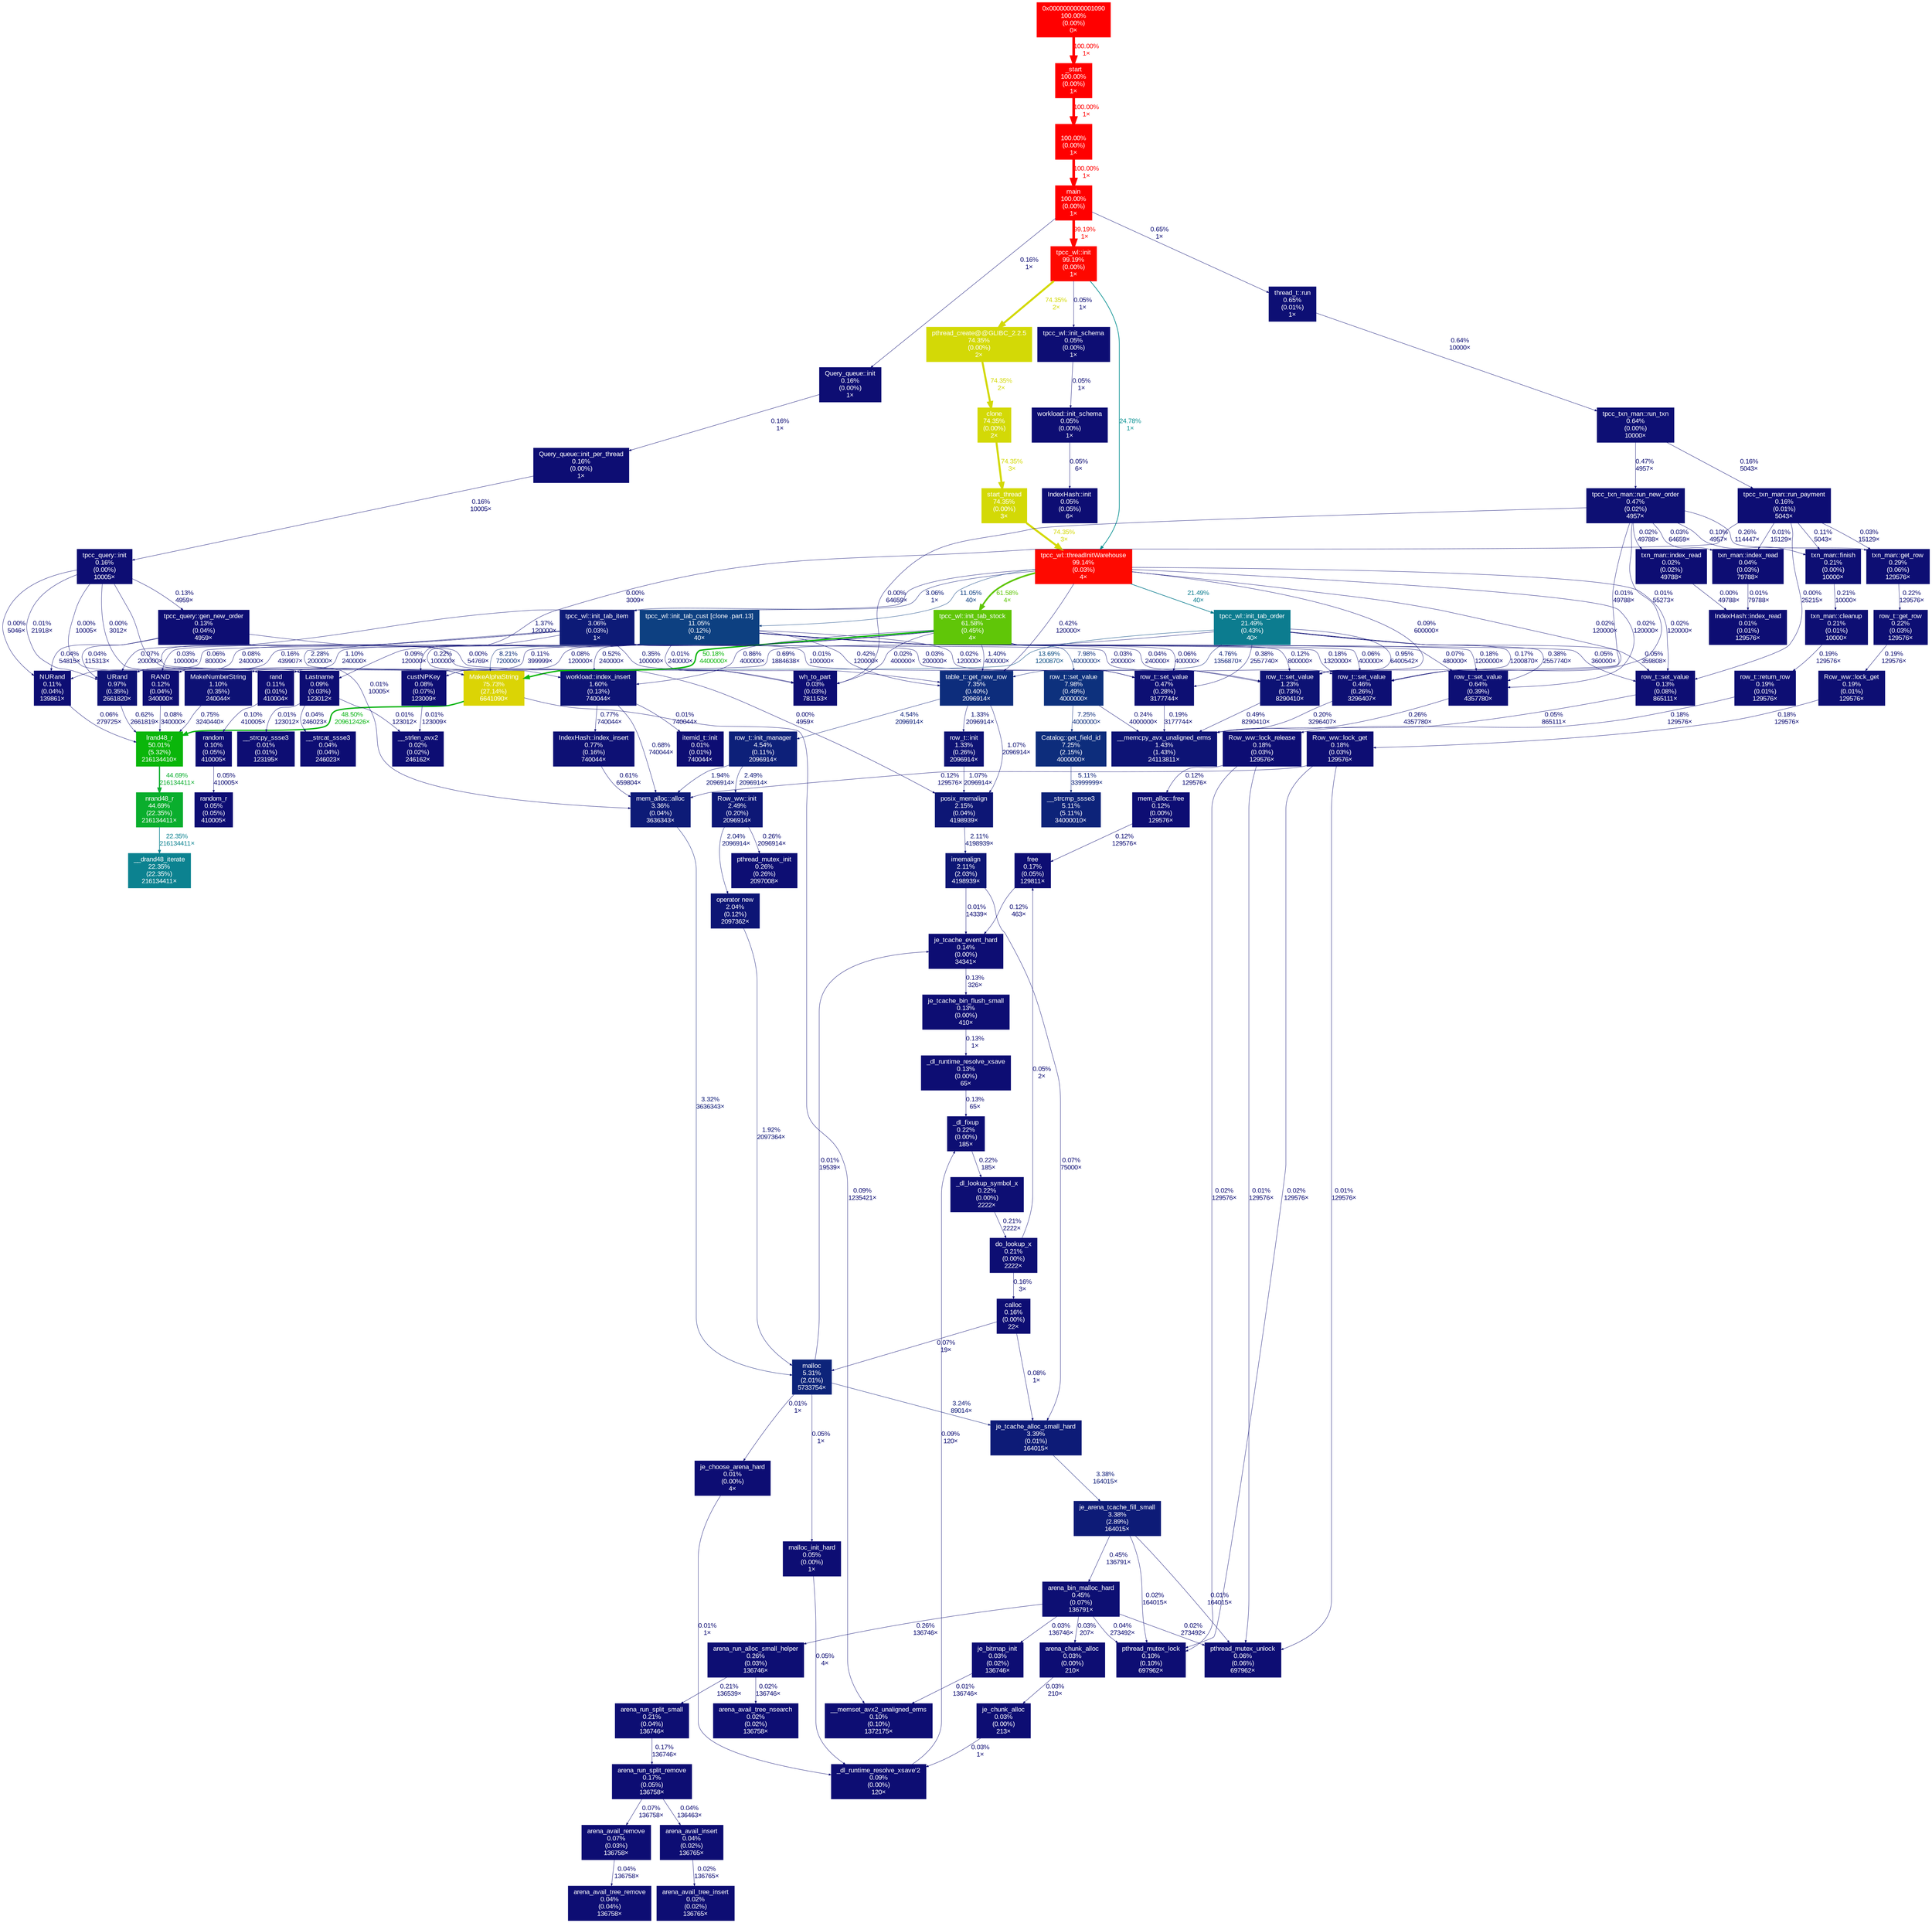 digraph {
	graph [ranksep=0.25, fontname=Arial, nodesep=0.125];
	node [fontname=Arial, style=filled, height=0, width=0, shape=box, fontcolor=white];
	edge [fontname=Arial];
	"Row_ww::lock_release(txn_man*)" [color="#0d0d73", fontcolor="#ffffff", fontsize="10.00", label="Row_ww::lock_release\n0.18%\n(0.03%)\n129576×"];
	"Row_ww::lock_release(txn_man*)" -> "pthread_mutex_lock" [color="#0d0d73", label="0.02%\n129576×", arrowsize="0.35", fontsize="10.00", fontcolor="#0d0d73", labeldistance="0.50", penwidth="0.50"];
	"Row_ww::lock_release(txn_man*)" -> "mem_alloc::free(void*, unsigned long)" [color="#0d0d73", label="0.12%\n129576×", arrowsize="0.35", fontsize="10.00", fontcolor="#0d0d73", labeldistance="0.50", penwidth="0.50"];
	"Row_ww::lock_release(txn_man*)" -> "pthread_mutex_unlock" [color="#0d0d73", label="0.01%\n129576×", arrowsize="0.35", fontsize="10.00", fontcolor="#0d0d73", labeldistance="0.50", penwidth="0.50"];
	"pthread_mutex_lock" [color="#0d0d73", fontcolor="#ffffff", fontsize="10.00", label="pthread_mutex_lock\n0.10%\n(0.10%)\n697962×"];
	"IndexHash::index_read(unsigned long, itemid_t*&, int, int)" [color="#0d0d73", fontcolor="#ffffff", fontsize="10.00", label="IndexHash::index_read\n0.01%\n(0.01%)\n129576×"];
	"row_t::set_value(char const*, void*)" [color="#0d317d", fontcolor="#ffffff", fontsize="10.00", label="row_t::set_value\n7.98%\n(0.49%)\n4000000×"];
	"row_t::set_value(char const*, void*)" -> "Catalog::get_field_id(char const*)" [color="#0d2d7c", label="7.25%\n4000000×", arrowsize="0.35", fontsize="10.00", fontcolor="#0d2d7c", labeldistance="0.50", penwidth="0.50"];
	"row_t::set_value(char const*, void*)" -> "__memcpy_avx_unaligned_erms" [color="#0d0e73", label="0.24%\n4000000×", arrowsize="0.35", fontsize="10.00", fontcolor="#0d0e73", labeldistance="0.50", penwidth="0.50"];
	random [color="#0d0d73", fontcolor="#ffffff", fontsize="10.00", label="random\n0.10%\n(0.05%)\n410005×"];
	random -> "random_r" [color="#0d0d73", label="0.05%\n410005×", arrowsize="0.35", fontsize="10.00", fontcolor="#0d0d73", labeldistance="0.50", penwidth="0.50"];
	"0x0000000000001090" [color="#ff0000", fontcolor="#ffffff", fontsize="10.00", label="0x0000000000001090\n100.00%\n(0.00%)\n0×"];
	"0x0000000000001090" -> "_start" [color="#ff0000", label="100.00%\n1×", arrowsize="1.00", fontsize="10.00", fontcolor="#ff0000", labeldistance="4.00", penwidth="4.00"];
	"je_arena_tcache_fill_small" [color="#0d1b77", fontcolor="#ffffff", fontsize="10.00", label="je_arena_tcache_fill_small\n3.38%\n(2.89%)\n164015×"];
	"je_arena_tcache_fill_small" -> "pthread_mutex_lock" [color="#0d0d73", label="0.02%\n164015×", arrowsize="0.35", fontsize="10.00", fontcolor="#0d0d73", labeldistance="0.50", penwidth="0.50"];
	"je_arena_tcache_fill_small" -> "pthread_mutex_unlock" [color="#0d0d73", label="0.01%\n164015×", arrowsize="0.35", fontsize="10.00", fontcolor="#0d0d73", labeldistance="0.50", penwidth="0.50"];
	"je_arena_tcache_fill_small" -> "arena_bin_malloc_hard" [color="#0d0f73", label="0.45%\n136791×", arrowsize="0.35", fontsize="10.00", fontcolor="#0d0f73", labeldistance="0.50", penwidth="0.50"];
	"__memcpy_avx_unaligned_erms" [color="#0d1375", fontcolor="#ffffff", fontsize="10.00", label="__memcpy_avx_unaligned_erms\n1.43%\n(1.43%)\n24113811×"];
	"row_t::get_row(access_t, txn_man*, row_t*&)" [color="#0d0e73", fontcolor="#ffffff", fontsize="10.00", label="row_t::get_row\n0.22%\n(0.03%)\n129576×"];
	"row_t::get_row(access_t, txn_man*, row_t*&)" -> "Row_ww::lock_get(lock_t, txn_man*)" [color="#0d0e73", label="0.19%\n129576×", arrowsize="0.35", fontsize="10.00", fontcolor="#0d0e73", labeldistance="0.50", penwidth="0.50"];
	"_start" [color="#ff0000", fontcolor="#ffffff", fontsize="10.00", label="_start\n100.00%\n(0.00%)\n1×"];
	"_start" -> "(below main)" [color="#ff0000", label="100.00%\n1×", arrowsize="1.00", fontsize="10.00", fontcolor="#ff0000", labeldistance="4.00", penwidth="4.00"];
	"tpcc_wl::init_schema(char const*)" [color="#0d0d73", fontcolor="#ffffff", fontsize="10.00", label="tpcc_wl::init_schema\n0.05%\n(0.00%)\n1×"];
	"tpcc_wl::init_schema(char const*)" -> "workload::init_schema(std::__cxx11::basic_string<char, std::char_traits<char>, std::allocator<char> >)" [color="#0d0d73", label="0.05%\n1×", arrowsize="0.35", fontsize="10.00", fontcolor="#0d0d73", labeldistance="0.50", penwidth="0.50"];
	"txn_man::cleanup(RC)" [color="#0d0e73", fontcolor="#ffffff", fontsize="10.00", label="txn_man::cleanup\n0.21%\n(0.01%)\n10000×"];
	"txn_man::cleanup(RC)" -> "row_t::return_row(access_t, txn_man*, row_t*)" [color="#0d0e73", label="0.19%\n129576×", arrowsize="0.35", fontsize="10.00", fontcolor="#0d0e73", labeldistance="0.50", penwidth="0.50"];
	"arena_avail_tree_remove" [color="#0d0d73", fontcolor="#ffffff", fontsize="10.00", label="arena_avail_tree_remove\n0.04%\n(0.04%)\n136758×"];
	"mem_alloc::free(void*, unsigned long)" [color="#0d0d73", fontcolor="#ffffff", fontsize="10.00", label="mem_alloc::free\n0.12%\n(0.00%)\n129576×"];
	"mem_alloc::free(void*, unsigned long)" -> free [color="#0d0d73", label="0.12%\n129576×", arrowsize="0.35", fontsize="10.00", fontcolor="#0d0d73", labeldistance="0.50", penwidth="0.50"];
	clone [color="#d3d906", fontcolor="#ffffff", fontsize="10.00", label="clone\n74.35%\n(0.00%)\n2×"];
	clone -> "start_thread" [color="#d3d906", label="74.35%\n3×", arrowsize="0.86", fontsize="10.00", fontcolor="#d3d906", labeldistance="2.97", penwidth="2.97"];
	"random_r" [color="#0d0d73", fontcolor="#ffffff", fontsize="10.00", label="random_r\n0.05%\n(0.05%)\n410005×"];
	"Query_queue::init(workload*)" [color="#0d0d73", fontcolor="#ffffff", fontsize="10.00", label="Query_queue::init\n0.16%\n(0.00%)\n1×"];
	"Query_queue::init(workload*)" -> "Query_queue::init_per_thread(int)" [color="#0d0d73", label="0.16%\n1×", arrowsize="0.35", fontsize="10.00", fontcolor="#0d0d73", labeldistance="0.50", penwidth="0.50"];
	"wh_to_part(unsigned long)" [color="#0d0d73", fontcolor="#ffffff", fontsize="10.00", label="wh_to_part\n0.03%\n(0.03%)\n781153×"];
	"tpcc_query::gen_new_order(unsigned long)" [color="#0d0d73", fontcolor="#ffffff", fontsize="10.00", label="tpcc_query::gen_new_order\n0.13%\n(0.04%)\n4959×"];
	"tpcc_query::gen_new_order(unsigned long)" -> "wh_to_part(unsigned long)" [color="#0d0d73", label="0.00%\n54769×", arrowsize="0.35", fontsize="10.00", fontcolor="#0d0d73", labeldistance="0.50", penwidth="0.50"];
	"tpcc_query::gen_new_order(unsigned long)" -> "NURand(unsigned long, unsigned long, unsigned long, unsigned long)" [color="#0d0d73", label="0.04%\n54815×", arrowsize="0.35", fontsize="10.00", fontcolor="#0d0d73", labeldistance="0.50", penwidth="0.50"];
	"tpcc_query::gen_new_order(unsigned long)" -> "posix_memalign" [color="#0d0d73", label="0.00%\n4959×", arrowsize="0.35", fontsize="10.00", fontcolor="#0d0d73", labeldistance="0.50", penwidth="0.50"];
	"tpcc_query::gen_new_order(unsigned long)" -> "URand(unsigned long, unsigned long, unsigned long)" [color="#0d0d73", label="0.04%\n115313×", arrowsize="0.35", fontsize="10.00", fontcolor="#0d0d73", labeldistance="0.50", penwidth="0.50"];
	"MakeAlphaString(int, int, char*, unsigned long)" [color="#dbd405", fontcolor="#ffffff", fontsize="10.00", label="MakeAlphaString\n75.73%\n(27.14%)\n6641090×"];
	"MakeAlphaString(int, int, char*, unsigned long)" -> "lrand48_r" [color="#0ab414", label="48.50%\n209612426×", arrowsize="0.70", fontsize="10.00", fontcolor="#0ab414", labeldistance="1.94", penwidth="1.94"];
	"MakeAlphaString(int, int, char*, unsigned long)" -> "__memset_avx2_unaligned_erms" [color="#0d0d73", label="0.09%\n1235421×", arrowsize="0.35", fontsize="10.00", fontcolor="#0d0d73", labeldistance="0.50", penwidth="0.50"];
	"__drand48_iterate" [color="#0c8290", fontcolor="#ffffff", fontsize="10.00", label="__drand48_iterate\n22.35%\n(22.35%)\n216134411×"];
	"IndexHash::index_insert(unsigned long, itemid_t*, int)" [color="#0d1074", fontcolor="#ffffff", fontsize="10.00", label="IndexHash::index_insert\n0.77%\n(0.16%)\n740044×"];
	"IndexHash::index_insert(unsigned long, itemid_t*, int)" -> "mem_alloc::alloc(unsigned long, unsigned long)" [color="#0d0f74", label="0.61%\n659804×", arrowsize="0.35", fontsize="10.00", fontcolor="#0d0f74", labeldistance="0.50", penwidth="0.50"];
	"je_tcache_event_hard" [color="#0d0d73", fontcolor="#ffffff", fontsize="10.00", label="je_tcache_event_hard\n0.14%\n(0.00%)\n34341×"];
	"je_tcache_event_hard" -> "je_tcache_bin_flush_small" [color="#0d0d73", label="0.13%\n326×", arrowsize="0.35", fontsize="10.00", fontcolor="#0d0d73", labeldistance="0.50", penwidth="0.50"];
	"arena_avail_tree_nsearch" [color="#0d0d73", fontcolor="#ffffff", fontsize="10.00", label="arena_avail_tree_nsearch\n0.02%\n(0.02%)\n136758×"];
	main [color="#ff0000", fontcolor="#ffffff", fontsize="10.00", label="main\n100.00%\n(0.00%)\n1×"];
	main -> "Query_queue::init(workload*)" [color="#0d0d73", label="0.16%\n1×", arrowsize="0.35", fontsize="10.00", fontcolor="#0d0d73", labeldistance="0.50", penwidth="0.50"];
	main -> "tpcc_wl::init()" [color="#fe0800", label="99.19%\n1×", arrowsize="1.00", fontsize="10.00", fontcolor="#fe0800", labeldistance="3.97", penwidth="3.97"];
	main -> "thread_t::run()" [color="#0d0f74", label="0.65%\n1×", arrowsize="0.35", fontsize="10.00", fontcolor="#0d0f74", labeldistance="0.50", penwidth="0.50"];
	"arena_avail_remove" [color="#0d0d73", fontcolor="#ffffff", fontsize="10.00", label="arena_avail_remove\n0.07%\n(0.03%)\n136758×"];
	"arena_avail_remove" -> "arena_avail_tree_remove" [color="#0d0d73", label="0.04%\n136758×", arrowsize="0.35", fontsize="10.00", fontcolor="#0d0d73", labeldistance="0.50", penwidth="0.50"];
	"txn_man::index_read(IndexHash*, unsigned long, int)" [color="#0d0d73", fontcolor="#ffffff", fontsize="10.00", label="txn_man::index_read\n0.04%\n(0.03%)\n79788×"];
	"txn_man::index_read(IndexHash*, unsigned long, int)" -> "IndexHash::index_read(unsigned long, itemid_t*&, int, int)" [color="#0d0d73", label="0.01%\n79788×", arrowsize="0.35", fontsize="10.00", fontcolor="#0d0d73", labeldistance="0.50", penwidth="0.50"];
	"txn_man::get_row(row_t*, access_t)" [color="#0d0e73", fontcolor="#ffffff", fontsize="10.00", label="txn_man::get_row\n0.29%\n(0.06%)\n129576×"];
	"txn_man::get_row(row_t*, access_t)" -> "row_t::get_row(access_t, txn_man*, row_t*&)" [color="#0d0e73", label="0.22%\n129576×", arrowsize="0.35", fontsize="10.00", fontcolor="#0d0e73", labeldistance="0.50", penwidth="0.50"];
	"tpcc_txn_man::run_new_order(tpcc_query*)" [color="#0d0f73", fontcolor="#ffffff", fontsize="10.00", label="tpcc_txn_man::run_new_order\n0.47%\n(0.02%)\n4957×"];
	"tpcc_txn_man::run_new_order(tpcc_query*)" -> "row_t::set_value(int, unsigned long)" [color="#0d0d73", label="0.01%\n49788×", arrowsize="0.35", fontsize="10.00", fontcolor="#0d0d73", labeldistance="0.50", penwidth="0.50"];
	"tpcc_txn_man::run_new_order(tpcc_query*)" -> "row_t::set_value(int, void*)" [color="#0d0d73", label="0.01%\n55273×", arrowsize="0.35", fontsize="10.00", fontcolor="#0d0d73", labeldistance="0.50", penwidth="0.50"];
	"tpcc_txn_man::run_new_order(tpcc_query*)" -> "txn_man::index_read(IndexHash*, unsigned long, int)" [color="#0d0d73", label="0.03%\n64659×", arrowsize="0.35", fontsize="10.00", fontcolor="#0d0d73", labeldistance="0.50", penwidth="0.50"];
	"tpcc_txn_man::run_new_order(tpcc_query*)" -> "txn_man::index_read(IndexHash*, unsigned long, int, itemid_t*&)" [color="#0d0d73", label="0.02%\n49788×", arrowsize="0.35", fontsize="10.00", fontcolor="#0d0d73", labeldistance="0.50", penwidth="0.50"];
	"tpcc_txn_man::run_new_order(tpcc_query*)" -> "txn_man::finish(RC)" [color="#0d0d73", label="0.10%\n4957×", arrowsize="0.35", fontsize="10.00", fontcolor="#0d0d73", labeldistance="0.50", penwidth="0.50"];
	"tpcc_txn_man::run_new_order(tpcc_query*)" -> "wh_to_part(unsigned long)" [color="#0d0d73", label="0.00%\n64659×", arrowsize="0.35", fontsize="10.00", fontcolor="#0d0d73", labeldistance="0.50", penwidth="0.50"];
	"tpcc_txn_man::run_new_order(tpcc_query*)" -> "txn_man::get_row(row_t*, access_t)" [color="#0d0e73", label="0.26%\n114447×", arrowsize="0.35", fontsize="10.00", fontcolor="#0d0e73", labeldistance="0.50", penwidth="0.50"];
	"tpcc_txn_man::run_txn(base_query*)" [color="#0d0f74", fontcolor="#ffffff", fontsize="10.00", label="tpcc_txn_man::run_txn\n0.64%\n(0.00%)\n10000×"];
	"tpcc_txn_man::run_txn(base_query*)" -> "tpcc_txn_man::run_new_order(tpcc_query*)" [color="#0d0f73", label="0.47%\n4957×", arrowsize="0.35", fontsize="10.00", fontcolor="#0d0f73", labeldistance="0.50", penwidth="0.50"];
	"tpcc_txn_man::run_txn(base_query*)" -> "tpcc_txn_man::run_payment(tpcc_query*)" [color="#0d0d73", label="0.16%\n5043×", arrowsize="0.35", fontsize="10.00", fontcolor="#0d0d73", labeldistance="0.50", penwidth="0.50"];
	"arena_chunk_alloc" [color="#0d0d73", fontcolor="#ffffff", fontsize="10.00", label="arena_chunk_alloc\n0.03%\n(0.00%)\n210×"];
	"arena_chunk_alloc" -> "je_chunk_alloc" [color="#0d0d73", label="0.03%\n210×", arrowsize="0.35", fontsize="10.00", fontcolor="#0d0d73", labeldistance="0.50", penwidth="0.50"];
	free [color="#0d0d73", fontcolor="#ffffff", fontsize="10.00", label="free\n0.17%\n(0.05%)\n129811×"];
	free -> "je_tcache_event_hard" [color="#0d0d73", label="0.12%\n463×", arrowsize="0.35", fontsize="10.00", fontcolor="#0d0d73", labeldistance="0.50", penwidth="0.50"];
	"(below main)" [color="#ff0000", fontcolor="#ffffff", fontsize="10.00", label="\n100.00%\n(0.00%)\n1×"];
	"(below main)" -> main [color="#ff0000", label="100.00%\n1×", arrowsize="1.00", fontsize="10.00", fontcolor="#ff0000", labeldistance="4.00", penwidth="4.00"];
	"table_t::get_new_row(row_t*&, unsigned long, unsigned long&)" [color="#0d2d7c", fontcolor="#ffffff", fontsize="10.00", label="table_t::get_new_row\n7.35%\n(0.40%)\n2096914×"];
	"table_t::get_new_row(row_t*&, unsigned long, unsigned long&)" -> "row_t::init(table_t*, unsigned long, unsigned long)" [color="#0d1274", label="1.33%\n2096914×", arrowsize="0.35", fontsize="10.00", fontcolor="#0d1274", labeldistance="0.50", penwidth="0.50"];
	"table_t::get_new_row(row_t*&, unsigned long, unsigned long&)" -> "row_t::init_manager(row_t*)" [color="#0d2079", label="4.54%\n2096914×", arrowsize="0.35", fontsize="10.00", fontcolor="#0d2079", labeldistance="0.50", penwidth="0.50"];
	"table_t::get_new_row(row_t*&, unsigned long, unsigned long&)" -> "posix_memalign" [color="#0d1174", label="1.07%\n2096914×", arrowsize="0.35", fontsize="10.00", fontcolor="#0d1174", labeldistance="0.50", penwidth="0.50"];
	"operator new(unsigned long)" [color="#0d1575", fontcolor="#ffffff", fontsize="10.00", label="operator new\n2.04%\n(0.12%)\n2097362×"];
	"operator new(unsigned long)" -> malloc [color="#0d1575", label="1.92%\n2097364×", arrowsize="0.35", fontsize="10.00", fontcolor="#0d1575", labeldistance="0.50", penwidth="0.50"];
	"arena_avail_tree_insert" [color="#0d0d73", fontcolor="#ffffff", fontsize="10.00", label="arena_avail_tree_insert\n0.02%\n(0.02%)\n136765×"];
	rand [color="#0d0d73", fontcolor="#ffffff", fontsize="10.00", label="rand\n0.11%\n(0.01%)\n410004×"];
	rand -> random [color="#0d0d73", label="0.10%\n410005×", arrowsize="0.35", fontsize="10.00", fontcolor="#0d0d73", labeldistance="0.50", penwidth="0.50"];
	"__strlen_avx2" [color="#0d0d73", fontcolor="#ffffff", fontsize="10.00", label="__strlen_avx2\n0.02%\n(0.02%)\n246162×"];
	"row_t::set_value(int, unsigned long)" [color="#0d1274", fontcolor="#ffffff", fontsize="10.00", label="row_t::set_value\n1.23%\n(0.73%)\n8290410×"];
	"row_t::set_value(int, unsigned long)" -> "__memcpy_avx_unaligned_erms" [color="#0d0f73", label="0.49%\n8290410×", arrowsize="0.35", fontsize="10.00", fontcolor="#0d0f73", labeldistance="0.50", penwidth="0.50"];
	"tpcc_wl::init()" [color="#fe0800", fontcolor="#ffffff", fontsize="10.00", label="tpcc_wl::init\n99.19%\n(0.00%)\n1×"];
	"tpcc_wl::init()" -> "pthread_create@@GLIBC_2.2.5" [color="#d3d906", label="74.35%\n2×", arrowsize="0.86", fontsize="10.00", fontcolor="#d3d906", labeldistance="2.97", penwidth="2.97"];
	"tpcc_wl::init()" -> "tpcc_wl::threadInitWarehouse(void*)" [color="#0c9293", label="24.78%\n1×", arrowsize="0.50", fontsize="10.00", fontcolor="#0c9293", labeldistance="0.99", penwidth="0.99"];
	"tpcc_wl::init()" -> "tpcc_wl::init_schema(char const*)" [color="#0d0d73", label="0.05%\n1×", arrowsize="0.35", fontsize="10.00", fontcolor="#0d0d73", labeldistance="0.50", penwidth="0.50"];
	"IndexHash::init(int, table_t*, unsigned long)" [color="#0d0d73", fontcolor="#ffffff", fontsize="10.00", label="IndexHash::init\n0.05%\n(0.05%)\n6×"];
	"pthread_create@@GLIBC_2.2.5" [color="#d3d906", fontcolor="#ffffff", fontsize="10.00", label="pthread_create@@GLIBC_2.2.5\n74.35%\n(0.00%)\n2×"];
	"pthread_create@@GLIBC_2.2.5" -> clone [color="#d3d906", label="74.35%\n2×", arrowsize="0.86", fontsize="10.00", fontcolor="#d3d906", labeldistance="2.97", penwidth="2.97"];
	"MakeNumberString(int, int, char*, unsigned long)" [color="#0d1174", fontcolor="#ffffff", fontsize="10.00", label="MakeNumberString\n1.10%\n(0.35%)\n240044×"];
	"MakeNumberString(int, int, char*, unsigned long)" -> "lrand48_r" [color="#0d1074", label="0.75%\n3240440×", arrowsize="0.35", fontsize="10.00", fontcolor="#0d1074", labeldistance="0.50", penwidth="0.50"];
	"tpcc_wl::threadInitWarehouse(void*)" [color="#fe0900", fontcolor="#ffffff", fontsize="10.00", label="tpcc_wl::threadInitWarehouse\n99.14%\n(0.03%)\n4×"];
	"tpcc_wl::threadInitWarehouse(void*)" -> "row_t::set_value(int, unsigned long)" [color="#0d0d73", label="0.09%\n600000×", arrowsize="0.35", fontsize="10.00", fontcolor="#0d0d73", labeldistance="0.50", penwidth="0.50"];
	"tpcc_wl::threadInitWarehouse(void*)" -> "tpcc_wl::init_tab_cust(unsigned long, unsigned long) [clone .part.13]" [color="#0d4081", label="11.05%\n40×", arrowsize="0.35", fontsize="10.00", fontcolor="#0d4081", labeldistance="0.50", penwidth="0.50"];
	"tpcc_wl::threadInitWarehouse(void*)" -> "MakeAlphaString(int, int, char*, unsigned long)" [color="#0d1274", label="1.37%\n120000×", arrowsize="0.35", fontsize="10.00", fontcolor="#0d1274", labeldistance="0.50", penwidth="0.50"];
	"tpcc_wl::threadInitWarehouse(void*)" -> "tpcc_wl::init_tab_order(unsigned long, unsigned long)" [color="#0c7c8f", label="21.49%\n40×", arrowsize="0.46", fontsize="10.00", fontcolor="#0c7c8f", labeldistance="0.86", penwidth="0.86"];
	"tpcc_wl::threadInitWarehouse(void*)" -> "tpcc_wl::init_tab_stock(unsigned long)" [color="#60c608", label="61.58%\n4×", arrowsize="0.78", fontsize="10.00", fontcolor="#60c608", labeldistance="2.46", penwidth="2.46"];
	"tpcc_wl::threadInitWarehouse(void*)" -> "tpcc_wl::init_tab_item()" [color="#0d1a77", label="3.06%\n1×", arrowsize="0.35", fontsize="10.00", fontcolor="#0d1a77", labeldistance="0.50", penwidth="0.50"];
	"tpcc_wl::threadInitWarehouse(void*)" -> "row_t::set_value(int, void*)" [color="#0d0d73", label="0.02%\n120000×", arrowsize="0.35", fontsize="10.00", fontcolor="#0d0d73", labeldistance="0.50", penwidth="0.50"];
	"tpcc_wl::threadInitWarehouse(void*)" -> "row_t::set_value(int, int)" [color="#0d0d73", label="0.02%\n120000×", arrowsize="0.35", fontsize="10.00", fontcolor="#0d0d73", labeldistance="0.50", penwidth="0.50"];
	"tpcc_wl::threadInitWarehouse(void*)" -> "table_t::get_new_row(row_t*&, unsigned long, unsigned long&)" [color="#0d0e73", label="0.42%\n120000×", arrowsize="0.35", fontsize="10.00", fontcolor="#0d0e73", labeldistance="0.50", penwidth="0.50"];
	"tpcc_wl::threadInitWarehouse(void*)" -> "row_t::set_value(int, double)" [color="#0d0d73", label="0.02%\n120000×", arrowsize="0.35", fontsize="10.00", fontcolor="#0d0d73", labeldistance="0.50", penwidth="0.50"];
	"__strcmp_ssse3" [color="#0d2379", fontcolor="#ffffff", fontsize="10.00", label="__strcmp_ssse3\n5.11%\n(5.11%)\n34000010×"];
	"arena_avail_insert" [color="#0d0d73", fontcolor="#ffffff", fontsize="10.00", label="arena_avail_insert\n0.04%\n(0.02%)\n136765×"];
	"arena_avail_insert" -> "arena_avail_tree_insert" [color="#0d0d73", label="0.02%\n136765×", arrowsize="0.35", fontsize="10.00", fontcolor="#0d0d73", labeldistance="0.50", penwidth="0.50"];
	"je_choose_arena_hard" [color="#0d0d73", fontcolor="#ffffff", fontsize="10.00", label="je_choose_arena_hard\n0.01%\n(0.00%)\n4×"];
	"je_choose_arena_hard" -> "_dl_runtime_resolve_xsave'2" [color="#0d0d73", label="0.01%\n1×", arrowsize="0.35", fontsize="10.00", fontcolor="#0d0d73", labeldistance="0.50", penwidth="0.50"];
	"itemid_t::init()" [color="#0d0d73", fontcolor="#ffffff", fontsize="10.00", label="itemid_t::init\n0.01%\n(0.01%)\n740044×"];
	"Row_ww::lock_get(lock_t, txn_man*, unsigned long*&, int&)" [color="#0d0d73", fontcolor="#ffffff", fontsize="10.00", label="Row_ww::lock_get\n0.18%\n(0.03%)\n129576×"];
	"Row_ww::lock_get(lock_t, txn_man*, unsigned long*&, int&)" -> "pthread_mutex_lock" [color="#0d0d73", label="0.02%\n129576×", arrowsize="0.35", fontsize="10.00", fontcolor="#0d0d73", labeldistance="0.50", penwidth="0.50"];
	"Row_ww::lock_get(lock_t, txn_man*, unsigned long*&, int&)" -> "mem_alloc::alloc(unsigned long, unsigned long)" [color="#0d0d73", label="0.12%\n129576×", arrowsize="0.35", fontsize="10.00", fontcolor="#0d0d73", labeldistance="0.50", penwidth="0.50"];
	"Row_ww::lock_get(lock_t, txn_man*, unsigned long*&, int&)" -> "pthread_mutex_unlock" [color="#0d0d73", label="0.01%\n129576×", arrowsize="0.35", fontsize="10.00", fontcolor="#0d0d73", labeldistance="0.50", penwidth="0.50"];
	"thread_t::run()" [color="#0d0f74", fontcolor="#ffffff", fontsize="10.00", label="thread_t::run\n0.65%\n(0.01%)\n1×"];
	"thread_t::run()" -> "tpcc_txn_man::run_txn(base_query*)" [color="#0d0f74", label="0.64%\n10000×", arrowsize="0.35", fontsize="10.00", fontcolor="#0d0f74", labeldistance="0.50", penwidth="0.50"];
	"nrand48_r" [color="#0aae2d", fontcolor="#ffffff", fontsize="10.00", label="nrand48_r\n44.69%\n(22.35%)\n216134411×"];
	"nrand48_r" -> "__drand48_iterate" [color="#0c8290", label="22.35%\n216134411×", arrowsize="0.47", fontsize="10.00", fontcolor="#0c8290", labeldistance="0.89", penwidth="0.89"];
	"pthread_mutex_init" [color="#0d0e73", fontcolor="#ffffff", fontsize="10.00", label="pthread_mutex_init\n0.26%\n(0.26%)\n2097008×"];
	"lrand48_r" [color="#0ab60a", fontcolor="#ffffff", fontsize="10.00", label="lrand48_r\n50.01%\n(5.32%)\n216134410×"];
	"lrand48_r" -> "nrand48_r" [color="#0aae2d", label="44.69%\n216134411×", arrowsize="0.67", fontsize="10.00", fontcolor="#0aae2d", labeldistance="1.79", penwidth="1.79"];
	"row_t::init(table_t*, unsigned long, unsigned long)" [color="#0d1274", fontcolor="#ffffff", fontsize="10.00", label="row_t::init\n1.33%\n(0.26%)\n2096914×"];
	"row_t::init(table_t*, unsigned long, unsigned long)" -> "posix_memalign" [color="#0d1174", label="1.07%\n2096914×", arrowsize="0.35", fontsize="10.00", fontcolor="#0d1174", labeldistance="0.50", penwidth="0.50"];
	"tpcc_query::init(unsigned long, workload*)" [color="#0d0d73", fontcolor="#ffffff", fontsize="10.00", label="tpcc_query::init\n0.16%\n(0.00%)\n10005×"];
	"tpcc_query::init(unsigned long, workload*)" -> rand [color="#0d0d73", label="0.00%\n10005×", arrowsize="0.35", fontsize="10.00", fontcolor="#0d0d73", labeldistance="0.50", penwidth="0.50"];
	"tpcc_query::init(unsigned long, workload*)" -> "URand(unsigned long, unsigned long, unsigned long)" [color="#0d0d73", label="0.01%\n21918×", arrowsize="0.35", fontsize="10.00", fontcolor="#0d0d73", labeldistance="0.50", penwidth="0.50"];
	"tpcc_query::init(unsigned long, workload*)" -> "NURand(unsigned long, unsigned long, unsigned long, unsigned long)" [color="#0d0d73", label="0.00%\n5046×", arrowsize="0.35", fontsize="10.00", fontcolor="#0d0d73", labeldistance="0.50", penwidth="0.50"];
	"tpcc_query::init(unsigned long, workload*)" -> "Lastname(unsigned long, char*)" [color="#0d0d73", label="0.00%\n3012×", arrowsize="0.35", fontsize="10.00", fontcolor="#0d0d73", labeldistance="0.50", penwidth="0.50"];
	"tpcc_query::init(unsigned long, workload*)" -> "mem_alloc::alloc(unsigned long, unsigned long)" [color="#0d0d73", label="0.01%\n10005×", arrowsize="0.35", fontsize="10.00", fontcolor="#0d0d73", labeldistance="0.50", penwidth="0.50"];
	"tpcc_query::init(unsigned long, workload*)" -> "tpcc_query::gen_new_order(unsigned long)" [color="#0d0d73", label="0.13%\n4959×", arrowsize="0.35", fontsize="10.00", fontcolor="#0d0d73", labeldistance="0.50", penwidth="0.50"];
	"arena_run_alloc_small_helper" [color="#0d0e73", fontcolor="#ffffff", fontsize="10.00", label="arena_run_alloc_small_helper\n0.26%\n(0.03%)\n136746×"];
	"arena_run_alloc_small_helper" -> "arena_run_split_small" [color="#0d0e73", label="0.21%\n136539×", arrowsize="0.35", fontsize="10.00", fontcolor="#0d0e73", labeldistance="0.50", penwidth="0.50"];
	"arena_run_alloc_small_helper" -> "arena_avail_tree_nsearch" [color="#0d0d73", label="0.02%\n136746×", arrowsize="0.35", fontsize="10.00", fontcolor="#0d0d73", labeldistance="0.50", penwidth="0.50"];
	"do_lookup_x" [color="#0d0e73", fontcolor="#ffffff", fontsize="10.00", label="do_lookup_x\n0.21%\n(0.00%)\n2222×"];
	"do_lookup_x" -> free [color="#0d0d73", label="0.05%\n2×", arrowsize="0.35", fontsize="10.00", fontcolor="#0d0d73", labeldistance="0.50", penwidth="0.50"];
	"do_lookup_x" -> calloc [color="#0d0d73", label="0.16%\n3×", arrowsize="0.35", fontsize="10.00", fontcolor="#0d0d73", labeldistance="0.50", penwidth="0.50"];
	"row_t::set_value(int, int)" [color="#0d0f74", fontcolor="#ffffff", fontsize="10.00", label="row_t::set_value\n0.64%\n(0.39%)\n4357780×"];
	"row_t::set_value(int, int)" -> "__memcpy_avx_unaligned_erms" [color="#0d0e73", label="0.26%\n4357780×", arrowsize="0.35", fontsize="10.00", fontcolor="#0d0e73", labeldistance="0.50", penwidth="0.50"];
	"arena_run_split_remove" [color="#0d0d73", fontcolor="#ffffff", fontsize="10.00", label="arena_run_split_remove\n0.17%\n(0.05%)\n136758×"];
	"arena_run_split_remove" -> "arena_avail_remove" [color="#0d0d73", label="0.07%\n136758×", arrowsize="0.35", fontsize="10.00", fontcolor="#0d0d73", labeldistance="0.50", penwidth="0.50"];
	"arena_run_split_remove" -> "arena_avail_insert" [color="#0d0d73", label="0.04%\n136463×", arrowsize="0.35", fontsize="10.00", fontcolor="#0d0d73", labeldistance="0.50", penwidth="0.50"];
	"_dl_runtime_resolve_xsave" [color="#0d0d73", fontcolor="#ffffff", fontsize="10.00", label="_dl_runtime_resolve_xsave\n0.13%\n(0.00%)\n65×"];
	"_dl_runtime_resolve_xsave" -> "_dl_fixup" [color="#0d0d73", label="0.13%\n65×", arrowsize="0.35", fontsize="10.00", fontcolor="#0d0d73", labeldistance="0.50", penwidth="0.50"];
	"_dl_runtime_resolve_xsave'2" [color="#0d0d73", fontcolor="#ffffff", fontsize="10.00", label="_dl_runtime_resolve_xsave'2\n0.09%\n(0.00%)\n120×"];
	"_dl_runtime_resolve_xsave'2" -> "_dl_fixup" [color="#0d0d73", label="0.09%\n120×", arrowsize="0.35", fontsize="10.00", fontcolor="#0d0d73", labeldistance="0.50", penwidth="0.50"];
	"_dl_lookup_symbol_x" [color="#0d0e73", fontcolor="#ffffff", fontsize="10.00", label="_dl_lookup_symbol_x\n0.22%\n(0.00%)\n2222×"];
	"_dl_lookup_symbol_x" -> "do_lookup_x" [color="#0d0e73", label="0.21%\n2222×", arrowsize="0.35", fontsize="10.00", fontcolor="#0d0e73", labeldistance="0.50", penwidth="0.50"];
	"row_t::init_manager(row_t*)" [color="#0d2079", fontcolor="#ffffff", fontsize="10.00", label="row_t::init_manager\n4.54%\n(0.11%)\n2096914×"];
	"row_t::init_manager(row_t*)" -> "mem_alloc::alloc(unsigned long, unsigned long)" [color="#0d1575", label="1.94%\n2096914×", arrowsize="0.35", fontsize="10.00", fontcolor="#0d1575", labeldistance="0.50", penwidth="0.50"];
	"row_t::init_manager(row_t*)" -> "Row_ww::init(row_t*)" [color="#0d1776", label="2.49%\n2096914×", arrowsize="0.35", fontsize="10.00", fontcolor="#0d1776", labeldistance="0.50", penwidth="0.50"];
	"posix_memalign" [color="#0d1675", fontcolor="#ffffff", fontsize="10.00", label="posix_memalign\n2.15%\n(0.04%)\n4198939×"];
	"posix_memalign" -> imemalign [color="#0d1675", label="2.11%\n4198939×", arrowsize="0.35", fontsize="10.00", fontcolor="#0d1675", labeldistance="0.50", penwidth="0.50"];
	"mem_alloc::alloc(unsigned long, unsigned long)" [color="#0d1b77", fontcolor="#ffffff", fontsize="10.00", label="mem_alloc::alloc\n3.36%\n(0.04%)\n3636343×"];
	"mem_alloc::alloc(unsigned long, unsigned long)" -> malloc [color="#0d1b77", label="3.32%\n3636343×", arrowsize="0.35", fontsize="10.00", fontcolor="#0d1b77", labeldistance="0.50", penwidth="0.50"];
	"workload::init_schema(std::__cxx11::basic_string<char, std::char_traits<char>, std::allocator<char> >)" [color="#0d0d73", fontcolor="#ffffff", fontsize="10.00", label="workload::init_schema\n0.05%\n(0.00%)\n1×"];
	"workload::init_schema(std::__cxx11::basic_string<char, std::char_traits<char>, std::allocator<char> >)" -> "IndexHash::init(int, table_t*, unsigned long)" [color="#0d0d73", label="0.05%\n6×", arrowsize="0.35", fontsize="10.00", fontcolor="#0d0d73", labeldistance="0.50", penwidth="0.50"];
	"txn_man::index_read(IndexHash*, unsigned long, int, itemid_t*&)" [color="#0d0d73", fontcolor="#ffffff", fontsize="10.00", label="txn_man::index_read\n0.02%\n(0.02%)\n49788×"];
	"txn_man::index_read(IndexHash*, unsigned long, int, itemid_t*&)" -> "IndexHash::index_read(unsigned long, itemid_t*&, int, int)" [color="#0d0d73", label="0.00%\n49788×", arrowsize="0.35", fontsize="10.00", fontcolor="#0d0d73", labeldistance="0.50", penwidth="0.50"];
	"arena_run_split_small" [color="#0d0e73", fontcolor="#ffffff", fontsize="10.00", label="arena_run_split_small\n0.21%\n(0.04%)\n136746×"];
	"arena_run_split_small" -> "arena_run_split_remove" [color="#0d0d73", label="0.17%\n136746×", arrowsize="0.35", fontsize="10.00", fontcolor="#0d0d73", labeldistance="0.50", penwidth="0.50"];
	"tpcc_wl::init_tab_order(unsigned long, unsigned long)" [color="#0c7c8f", fontcolor="#ffffff", fontsize="10.00", label="tpcc_wl::init_tab_order\n21.49%\n(0.43%)\n40×"];
	"tpcc_wl::init_tab_order(unsigned long, unsigned long)" -> "URand(unsigned long, unsigned long, unsigned long)" [color="#0d1074", label="0.69%\n1884638×", arrowsize="0.35", fontsize="10.00", fontcolor="#0d1074", labeldistance="0.50", penwidth="0.50"];
	"tpcc_wl::init_tab_order(unsigned long, unsigned long)" -> "row_t::set_value(int, unsigned int)" [color="#0d0e73", label="0.38%\n2557740×", arrowsize="0.35", fontsize="10.00", fontcolor="#0d0e73", labeldistance="0.50", penwidth="0.50"];
	"tpcc_wl::init_tab_order(unsigned long, unsigned long)" -> "MakeAlphaString(int, int, char*, unsigned long)" [color="#0d4e84", label="13.69%\n1200870×", arrowsize="0.37", fontsize="10.00", fontcolor="#0d4e84", labeldistance="0.55", penwidth="0.55"];
	"tpcc_wl::init_tab_order(unsigned long, unsigned long)" -> "row_t::set_value(int, unsigned long)" [color="#0d1174", label="0.95%\n6400542×", arrowsize="0.35", fontsize="10.00", fontcolor="#0d1174", labeldistance="0.50", penwidth="0.50"];
	"tpcc_wl::init_tab_order(unsigned long, unsigned long)" -> "row_t::set_value(int, void*)" [color="#0d0d73", label="0.17%\n1200870×", arrowsize="0.35", fontsize="10.00", fontcolor="#0d0d73", labeldistance="0.50", penwidth="0.50"];
	"tpcc_wl::init_tab_order(unsigned long, unsigned long)" -> "row_t::set_value(int, int)" [color="#0d0e73", label="0.38%\n2557740×", arrowsize="0.35", fontsize="10.00", fontcolor="#0d0e73", labeldistance="0.50", penwidth="0.50"];
	"tpcc_wl::init_tab_order(unsigned long, unsigned long)" -> "table_t::get_new_row(row_t*&, unsigned long, unsigned long&)" [color="#0d2179", label="4.76%\n1356870×", arrowsize="0.35", fontsize="10.00", fontcolor="#0d2179", labeldistance="0.50", penwidth="0.50"];
	"tpcc_wl::init_tab_order(unsigned long, unsigned long)" -> "row_t::set_value(int, double)" [color="#0d0d73", label="0.05%\n359808×", arrowsize="0.35", fontsize="10.00", fontcolor="#0d0d73", labeldistance="0.50", penwidth="0.50"];
	malloc [color="#0d247a", fontcolor="#ffffff", fontsize="10.00", label="malloc\n5.31%\n(2.01%)\n5733754×"];
	malloc -> "je_choose_arena_hard" [color="#0d0d73", label="0.01%\n1×", arrowsize="0.35", fontsize="10.00", fontcolor="#0d0d73", labeldistance="0.50", penwidth="0.50"];
	malloc -> "je_tcache_event_hard" [color="#0d0d73", label="0.01%\n19539×", arrowsize="0.35", fontsize="10.00", fontcolor="#0d0d73", labeldistance="0.50", penwidth="0.50"];
	malloc -> "malloc_init_hard" [color="#0d0d73", label="0.05%\n1×", arrowsize="0.35", fontsize="10.00", fontcolor="#0d0d73", labeldistance="0.50", penwidth="0.50"];
	malloc -> "je_tcache_alloc_small_hard" [color="#0d1a77", label="3.24%\n89014×", arrowsize="0.35", fontsize="10.00", fontcolor="#0d1a77", labeldistance="0.50", penwidth="0.50"];
	"je_tcache_bin_flush_small" [color="#0d0d73", fontcolor="#ffffff", fontsize="10.00", label="je_tcache_bin_flush_small\n0.13%\n(0.00%)\n410×"];
	"je_tcache_bin_flush_small" -> "_dl_runtime_resolve_xsave" [color="#0d0d73", label="0.13%\n1×", arrowsize="0.35", fontsize="10.00", fontcolor="#0d0d73", labeldistance="0.50", penwidth="0.50"];
	"txn_man::finish(RC)" [color="#0d0e73", fontcolor="#ffffff", fontsize="10.00", label="txn_man::finish\n0.21%\n(0.00%)\n10000×"];
	"txn_man::finish(RC)" -> "txn_man::cleanup(RC)" [color="#0d0e73", label="0.21%\n10000×", arrowsize="0.35", fontsize="10.00", fontcolor="#0d0e73", labeldistance="0.50", penwidth="0.50"];
	"row_t::return_row(access_t, txn_man*, row_t*)" [color="#0d0e73", fontcolor="#ffffff", fontsize="10.00", label="row_t::return_row\n0.19%\n(0.01%)\n129576×"];
	"row_t::return_row(access_t, txn_man*, row_t*)" -> "Row_ww::lock_release(txn_man*)" [color="#0d0d73", label="0.18%\n129576×", arrowsize="0.35", fontsize="10.00", fontcolor="#0d0d73", labeldistance="0.50", penwidth="0.50"];
	"__strcpy_ssse3" [color="#0d0d73", fontcolor="#ffffff", fontsize="10.00", label="__strcpy_ssse3\n0.01%\n(0.01%)\n123195×"];
	"workload::index_insert(IndexHash*, unsigned long, row_t*, long)" [color="#0d1375", fontcolor="#ffffff", fontsize="10.00", label="workload::index_insert\n1.60%\n(0.13%)\n740044×"];
	"workload::index_insert(IndexHash*, unsigned long, row_t*, long)" -> "mem_alloc::alloc(unsigned long, unsigned long)" [color="#0d1074", label="0.68%\n740044×", arrowsize="0.35", fontsize="10.00", fontcolor="#0d1074", labeldistance="0.50", penwidth="0.50"];
	"workload::index_insert(IndexHash*, unsigned long, row_t*, long)" -> "IndexHash::index_insert(unsigned long, itemid_t*, int)" [color="#0d1074", label="0.77%\n740044×", arrowsize="0.35", fontsize="10.00", fontcolor="#0d1074", labeldistance="0.50", penwidth="0.50"];
	"workload::index_insert(IndexHash*, unsigned long, row_t*, long)" -> "itemid_t::init()" [color="#0d0d73", label="0.01%\n740044×", arrowsize="0.35", fontsize="10.00", fontcolor="#0d0d73", labeldistance="0.50", penwidth="0.50"];
	calloc [color="#0d0d73", fontcolor="#ffffff", fontsize="10.00", label="calloc\n0.16%\n(0.00%)\n22×"];
	calloc -> malloc [color="#0d0d73", label="0.07%\n19×", arrowsize="0.35", fontsize="10.00", fontcolor="#0d0d73", labeldistance="0.50", penwidth="0.50"];
	calloc -> "je_tcache_alloc_small_hard" [color="#0d0d73", label="0.08%\n1×", arrowsize="0.35", fontsize="10.00", fontcolor="#0d0d73", labeldistance="0.50", penwidth="0.50"];
	"tpcc_wl::init_tab_cust(unsigned long, unsigned long) [clone .part.13]" [color="#0d4081", fontcolor="#ffffff", fontsize="10.00", label="tpcc_wl::init_tab_cust [clone .part.13]\n11.05%\n(0.12%)\n40×"];
	"tpcc_wl::init_tab_cust(unsigned long, unsigned long) [clone .part.13]" -> "RAND(unsigned long, unsigned long)" [color="#0d0d73", label="0.08%\n240000×", arrowsize="0.35", fontsize="10.00", fontcolor="#0d0d73", labeldistance="0.50", penwidth="0.50"];
	"tpcc_wl::init_tab_cust(unsigned long, unsigned long) [clone .part.13]" -> "workload::index_insert(IndexHash*, unsigned long, row_t*, long)" [color="#0d0f73", label="0.52%\n240000×", arrowsize="0.35", fontsize="10.00", fontcolor="#0d0f73", labeldistance="0.50", penwidth="0.50"];
	"tpcc_wl::init_tab_cust(unsigned long, unsigned long) [clone .part.13]" -> "wh_to_part(unsigned long)" [color="#0d0d73", label="0.01%\n240000×", arrowsize="0.35", fontsize="10.00", fontcolor="#0d0d73", labeldistance="0.50", penwidth="0.50"];
	"tpcc_wl::init_tab_cust(unsigned long, unsigned long) [clone .part.13]" -> "row_t::set_value(int, unsigned int)" [color="#0d0d73", label="0.02%\n120000×", arrowsize="0.35", fontsize="10.00", fontcolor="#0d0d73", labeldistance="0.50", penwidth="0.50"];
	"tpcc_wl::init_tab_cust(unsigned long, unsigned long) [clone .part.13]" -> "custNPKey(char*, unsigned long, unsigned long)" [color="#0d0d73", label="0.08%\n120000×", arrowsize="0.35", fontsize="10.00", fontcolor="#0d0d73", labeldistance="0.50", penwidth="0.50"];
	"tpcc_wl::init_tab_cust(unsigned long, unsigned long) [clone .part.13]" -> "MakeAlphaString(int, int, char*, unsigned long)" [color="#0d327d", label="8.21%\n720000×", arrowsize="0.35", fontsize="10.00", fontcolor="#0d327d", labeldistance="0.50", penwidth="0.50"];
	"tpcc_wl::init_tab_cust(unsigned long, unsigned long) [clone .part.13]" -> "NURand(unsigned long, unsigned long, unsigned long, unsigned long)" [color="#0d0d73", label="0.06%\n80000×", arrowsize="0.35", fontsize="10.00", fontcolor="#0d0d73", labeldistance="0.50", penwidth="0.50"];
	"tpcc_wl::init_tab_cust(unsigned long, unsigned long) [clone .part.13]" -> "MakeNumberString(int, int, char*, unsigned long)" [color="#0d1174", label="1.10%\n240000×", arrowsize="0.35", fontsize="10.00", fontcolor="#0d1174", labeldistance="0.50", penwidth="0.50"];
	"tpcc_wl::init_tab_cust(unsigned long, unsigned long) [clone .part.13]" -> "Lastname(unsigned long, char*)" [color="#0d0d73", label="0.09%\n120000×", arrowsize="0.35", fontsize="10.00", fontcolor="#0d0d73", labeldistance="0.50", penwidth="0.50"];
	"tpcc_wl::init_tab_cust(unsigned long, unsigned long) [clone .part.13]" -> "row_t::set_value(int, void*)" [color="#0d0d73", label="0.18%\n1320000×", arrowsize="0.35", fontsize="10.00", fontcolor="#0d0d73", labeldistance="0.50", penwidth="0.50"];
	"tpcc_wl::init_tab_cust(unsigned long, unsigned long) [clone .part.13]" -> "row_t::set_value(int, int)" [color="#0d0d73", label="0.07%\n480000×", arrowsize="0.35", fontsize="10.00", fontcolor="#0d0d73", labeldistance="0.50", penwidth="0.50"];
	"tpcc_wl::init_tab_cust(unsigned long, unsigned long) [clone .part.13]" -> "table_t::get_new_row(row_t*&, unsigned long, unsigned long&)" [color="#0d0e73", label="0.42%\n120000×", arrowsize="0.35", fontsize="10.00", fontcolor="#0d0e73", labeldistance="0.50", penwidth="0.50"];
	"tpcc_wl::init_tab_cust(unsigned long, unsigned long) [clone .part.13]" -> "row_t::set_value(int, double)" [color="#0d0d73", label="0.05%\n360000×", arrowsize="0.35", fontsize="10.00", fontcolor="#0d0d73", labeldistance="0.50", penwidth="0.50"];
	"tpcc_wl::init_tab_cust(unsigned long, unsigned long) [clone .part.13]" -> "row_t::set_value(int, unsigned long)" [color="#0d0d73", label="0.04%\n240000×", arrowsize="0.35", fontsize="10.00", fontcolor="#0d0d73", labeldistance="0.50", penwidth="0.50"];
	"Row_ww::lock_get(lock_t, txn_man*)" [color="#0d0e73", fontcolor="#ffffff", fontsize="10.00", label="Row_ww::lock_get\n0.19%\n(0.01%)\n129576×"];
	"Row_ww::lock_get(lock_t, txn_man*)" -> "Row_ww::lock_get(lock_t, txn_man*, unsigned long*&, int&)" [color="#0d0d73", label="0.18%\n129576×", arrowsize="0.35", fontsize="10.00", fontcolor="#0d0d73", labeldistance="0.50", penwidth="0.50"];
	"je_bitmap_init" [color="#0d0d73", fontcolor="#ffffff", fontsize="10.00", label="je_bitmap_init\n0.03%\n(0.02%)\n136746×"];
	"je_bitmap_init" -> "__memset_avx2_unaligned_erms" [color="#0d0d73", label="0.01%\n136746×", arrowsize="0.35", fontsize="10.00", fontcolor="#0d0d73", labeldistance="0.50", penwidth="0.50"];
	"je_chunk_alloc" [color="#0d0d73", fontcolor="#ffffff", fontsize="10.00", label="je_chunk_alloc\n0.03%\n(0.00%)\n213×"];
	"je_chunk_alloc" -> "_dl_runtime_resolve_xsave'2" [color="#0d0d73", label="0.03%\n1×", arrowsize="0.35", fontsize="10.00", fontcolor="#0d0d73", labeldistance="0.50", penwidth="0.50"];
	"row_t::set_value(int, double)" [color="#0d0d73", fontcolor="#ffffff", fontsize="10.00", label="row_t::set_value\n0.13%\n(0.08%)\n865111×"];
	"row_t::set_value(int, double)" -> "__memcpy_avx_unaligned_erms" [color="#0d0d73", label="0.05%\n865111×", arrowsize="0.35", fontsize="10.00", fontcolor="#0d0d73", labeldistance="0.50", penwidth="0.50"];
	"tpcc_txn_man::run_payment(tpcc_query*)" [color="#0d0d73", fontcolor="#ffffff", fontsize="10.00", label="tpcc_txn_man::run_payment\n0.16%\n(0.01%)\n5043×"];
	"tpcc_txn_man::run_payment(tpcc_query*)" -> "custNPKey(char*, unsigned long, unsigned long)" [color="#0d0d73", label="0.00%\n3009×", arrowsize="0.35", fontsize="10.00", fontcolor="#0d0d73", labeldistance="0.50", penwidth="0.50"];
	"tpcc_txn_man::run_payment(tpcc_query*)" -> "txn_man::index_read(IndexHash*, unsigned long, int)" [color="#0d0d73", label="0.01%\n15129×", arrowsize="0.35", fontsize="10.00", fontcolor="#0d0d73", labeldistance="0.50", penwidth="0.50"];
	"tpcc_txn_man::run_payment(tpcc_query*)" -> "txn_man::finish(RC)" [color="#0d0d73", label="0.11%\n5043×", arrowsize="0.35", fontsize="10.00", fontcolor="#0d0d73", labeldistance="0.50", penwidth="0.50"];
	"tpcc_txn_man::run_payment(tpcc_query*)" -> "row_t::set_value(int, double)" [color="#0d0d73", label="0.00%\n25215×", arrowsize="0.35", fontsize="10.00", fontcolor="#0d0d73", labeldistance="0.50", penwidth="0.50"];
	"tpcc_txn_man::run_payment(tpcc_query*)" -> "txn_man::get_row(row_t*, access_t)" [color="#0d0d73", label="0.03%\n15129×", arrowsize="0.35", fontsize="10.00", fontcolor="#0d0d73", labeldistance="0.50", penwidth="0.50"];
	"row_t::set_value(int, unsigned int)" [color="#0d0f73", fontcolor="#ffffff", fontsize="10.00", label="row_t::set_value\n0.47%\n(0.28%)\n3177744×"];
	"row_t::set_value(int, unsigned int)" -> "__memcpy_avx_unaligned_erms" [color="#0d0e73", label="0.19%\n3177744×", arrowsize="0.35", fontsize="10.00", fontcolor="#0d0e73", labeldistance="0.50", penwidth="0.50"];
	"malloc_init_hard" [color="#0d0d73", fontcolor="#ffffff", fontsize="10.00", label="malloc_init_hard\n0.05%\n(0.00%)\n1×"];
	"malloc_init_hard" -> "_dl_runtime_resolve_xsave'2" [color="#0d0d73", label="0.05%\n4×", arrowsize="0.35", fontsize="10.00", fontcolor="#0d0d73", labeldistance="0.50", penwidth="0.50"];
	"Row_ww::init(row_t*)" [color="#0d1776", fontcolor="#ffffff", fontsize="10.00", label="Row_ww::init\n2.49%\n(0.20%)\n2096914×"];
	"Row_ww::init(row_t*)" -> "pthread_mutex_init" [color="#0d0e73", label="0.26%\n2096914×", arrowsize="0.35", fontsize="10.00", fontcolor="#0d0e73", labeldistance="0.50", penwidth="0.50"];
	"Row_ww::init(row_t*)" -> "operator new(unsigned long)" [color="#0d1575", label="2.04%\n2096914×", arrowsize="0.35", fontsize="10.00", fontcolor="#0d1575", labeldistance="0.50", penwidth="0.50"];
	"row_t::set_value(int, void*)" [color="#0d0f73", fontcolor="#ffffff", fontsize="10.00", label="row_t::set_value\n0.46%\n(0.26%)\n3296407×"];
	"row_t::set_value(int, void*)" -> "__memcpy_avx_unaligned_erms" [color="#0d0e73", label="0.20%\n3296407×", arrowsize="0.35", fontsize="10.00", fontcolor="#0d0e73", labeldistance="0.50", penwidth="0.50"];
	"URand(unsigned long, unsigned long, unsigned long)" [color="#0d1174", fontcolor="#ffffff", fontsize="10.00", label="URand\n0.97%\n(0.35%)\n2661820×"];
	"URand(unsigned long, unsigned long, unsigned long)" -> "lrand48_r" [color="#0d0f74", label="0.62%\n2661819×", arrowsize="0.35", fontsize="10.00", fontcolor="#0d0f74", labeldistance="0.50", penwidth="0.50"];
	"tpcc_wl::init_tab_stock(unsigned long)" [color="#60c608", fontcolor="#ffffff", fontsize="10.00", label="tpcc_wl::init_tab_stock\n61.58%\n(0.45%)\n4×"];
	"tpcc_wl::init_tab_stock(unsigned long)" -> rand [color="#0d0d73", label="0.11%\n399999×", arrowsize="0.35", fontsize="10.00", fontcolor="#0d0d73", labeldistance="0.50", penwidth="0.50"];
	"tpcc_wl::init_tab_stock(unsigned long)" -> "workload::index_insert(IndexHash*, unsigned long, row_t*, long)" [color="#0d1074", label="0.86%\n400000×", arrowsize="0.35", fontsize="10.00", fontcolor="#0d1074", labeldistance="0.50", penwidth="0.50"];
	"tpcc_wl::init_tab_stock(unsigned long)" -> "row_t::set_value(int, unsigned int)" [color="#0d0d73", label="0.06%\n400000×", arrowsize="0.35", fontsize="10.00", fontcolor="#0d0d73", labeldistance="0.50", penwidth="0.50"];
	"tpcc_wl::init_tab_stock(unsigned long)" -> "URand(unsigned long, unsigned long, unsigned long)" [color="#0d0d73", label="0.16%\n439907×", arrowsize="0.35", fontsize="10.00", fontcolor="#0d0d73", labeldistance="0.50", penwidth="0.50"];
	"tpcc_wl::init_tab_stock(unsigned long)" -> "MakeAlphaString(int, int, char*, unsigned long)" [color="#0bb60a", label="50.18%\n4400000×", arrowsize="0.71", fontsize="10.00", fontcolor="#0bb60a", labeldistance="2.01", penwidth="2.01"];
	"tpcc_wl::init_tab_stock(unsigned long)" -> "row_t::set_value(int, void*)" [color="#0d0d73", label="0.06%\n400000×", arrowsize="0.35", fontsize="10.00", fontcolor="#0d0d73", labeldistance="0.50", penwidth="0.50"];
	"tpcc_wl::init_tab_stock(unsigned long)" -> "row_t::set_value(int, unsigned long)" [color="#0d0d73", label="0.12%\n800000×", arrowsize="0.35", fontsize="10.00", fontcolor="#0d0d73", labeldistance="0.50", penwidth="0.50"];
	"tpcc_wl::init_tab_stock(unsigned long)" -> "wh_to_part(unsigned long)" [color="#0d0d73", label="0.02%\n400000×", arrowsize="0.35", fontsize="10.00", fontcolor="#0d0d73", labeldistance="0.50", penwidth="0.50"];
	"tpcc_wl::init_tab_stock(unsigned long)" -> "row_t::set_value(char const*, void*)" [color="#0d317d", label="7.98%\n4000000×", arrowsize="0.35", fontsize="10.00", fontcolor="#0d317d", labeldistance="0.50", penwidth="0.50"];
	"tpcc_wl::init_tab_stock(unsigned long)" -> "row_t::set_value(int, int)" [color="#0d0d73", label="0.18%\n1200000×", arrowsize="0.35", fontsize="10.00", fontcolor="#0d0d73", labeldistance="0.50", penwidth="0.50"];
	"tpcc_wl::init_tab_stock(unsigned long)" -> "table_t::get_new_row(row_t*&, unsigned long, unsigned long&)" [color="#0d1375", label="1.40%\n400000×", arrowsize="0.35", fontsize="10.00", fontcolor="#0d1375", labeldistance="0.50", penwidth="0.50"];
	"custNPKey(char*, unsigned long, unsigned long)" [color="#0d0d73", fontcolor="#ffffff", fontsize="10.00", label="custNPKey\n0.08%\n(0.07%)\n123009×"];
	"custNPKey(char*, unsigned long, unsigned long)" -> "__strlen_avx2" [color="#0d0d73", label="0.01%\n123009×", arrowsize="0.35", fontsize="10.00", fontcolor="#0d0d73", labeldistance="0.50", penwidth="0.50"];
	"Lastname(unsigned long, char*)" [color="#0d0d73", fontcolor="#ffffff", fontsize="10.00", label="Lastname\n0.09%\n(0.03%)\n123012×"];
	"Lastname(unsigned long, char*)" -> "__strcpy_ssse3" [color="#0d0d73", label="0.01%\n123012×", arrowsize="0.35", fontsize="10.00", fontcolor="#0d0d73", labeldistance="0.50", penwidth="0.50"];
	"Lastname(unsigned long, char*)" -> "__strlen_avx2" [color="#0d0d73", label="0.01%\n123012×", arrowsize="0.35", fontsize="10.00", fontcolor="#0d0d73", labeldistance="0.50", penwidth="0.50"];
	"Lastname(unsigned long, char*)" -> "__strcat_ssse3" [color="#0d0d73", label="0.04%\n246023×", arrowsize="0.35", fontsize="10.00", fontcolor="#0d0d73", labeldistance="0.50", penwidth="0.50"];
	"Query_queue::init_per_thread(int)" [color="#0d0d73", fontcolor="#ffffff", fontsize="10.00", label="Query_queue::init_per_thread\n0.16%\n(0.00%)\n1×"];
	"Query_queue::init_per_thread(int)" -> "tpcc_query::init(unsigned long, workload*)" [color="#0d0d73", label="0.16%\n10005×", arrowsize="0.35", fontsize="10.00", fontcolor="#0d0d73", labeldistance="0.50", penwidth="0.50"];
	"Catalog::get_field_id(char const*)" [color="#0d2d7c", fontcolor="#ffffff", fontsize="10.00", label="Catalog::get_field_id\n7.25%\n(2.15%)\n4000000×"];
	"Catalog::get_field_id(char const*)" -> "__strcmp_ssse3" [color="#0d2379", label="5.11%\n33999999×", arrowsize="0.35", fontsize="10.00", fontcolor="#0d2379", labeldistance="0.50", penwidth="0.50"];
	"_dl_fixup" [color="#0d0e73", fontcolor="#ffffff", fontsize="10.00", label="_dl_fixup\n0.22%\n(0.00%)\n185×"];
	"_dl_fixup" -> "_dl_lookup_symbol_x" [color="#0d0e73", label="0.22%\n185×", arrowsize="0.35", fontsize="10.00", fontcolor="#0d0e73", labeldistance="0.50", penwidth="0.50"];
	"NURand(unsigned long, unsigned long, unsigned long, unsigned long)" [color="#0d0d73", fontcolor="#ffffff", fontsize="10.00", label="NURand\n0.11%\n(0.04%)\n139861×"];
	"NURand(unsigned long, unsigned long, unsigned long, unsigned long)" -> "lrand48_r" [color="#0d0d73", label="0.06%\n279725×", arrowsize="0.35", fontsize="10.00", fontcolor="#0d0d73", labeldistance="0.50", penwidth="0.50"];
	"__memset_avx2_unaligned_erms" [color="#0d0d73", fontcolor="#ffffff", fontsize="10.00", label="__memset_avx2_unaligned_erms\n0.10%\n(0.10%)\n1372175×"];
	"__strcat_ssse3" [color="#0d0d73", fontcolor="#ffffff", fontsize="10.00", label="__strcat_ssse3\n0.04%\n(0.04%)\n246023×"];
	"tpcc_wl::init_tab_item()" [color="#0d1a77", fontcolor="#ffffff", fontsize="10.00", label="tpcc_wl::init_tab_item\n3.06%\n(0.03%)\n1×"];
	"tpcc_wl::init_tab_item()" -> "RAND(unsigned long, unsigned long)" [color="#0d0d73", label="0.03%\n100000×", arrowsize="0.35", fontsize="10.00", fontcolor="#0d0d73", labeldistance="0.50", penwidth="0.50"];
	"tpcc_wl::init_tab_item()" -> "workload::index_insert(IndexHash*, unsigned long, row_t*, long)" [color="#0d0e73", label="0.22%\n100000×", arrowsize="0.35", fontsize="10.00", fontcolor="#0d0e73", labeldistance="0.50", penwidth="0.50"];
	"tpcc_wl::init_tab_item()" -> "row_t::set_value(int, unsigned int)" [color="#0d0d73", label="0.01%\n100000×", arrowsize="0.35", fontsize="10.00", fontcolor="#0d0d73", labeldistance="0.50", penwidth="0.50"];
	"tpcc_wl::init_tab_item()" -> "URand(unsigned long, unsigned long, unsigned long)" [color="#0d0d73", label="0.07%\n200000×", arrowsize="0.35", fontsize="10.00", fontcolor="#0d0d73", labeldistance="0.50", penwidth="0.50"];
	"tpcc_wl::init_tab_item()" -> "MakeAlphaString(int, int, char*, unsigned long)" [color="#0d1676", label="2.28%\n200000×", arrowsize="0.35", fontsize="10.00", fontcolor="#0d1676", labeldistance="0.50", penwidth="0.50"];
	"tpcc_wl::init_tab_item()" -> "row_t::set_value(int, unsigned long)" [color="#0d0d73", label="0.03%\n200000×", arrowsize="0.35", fontsize="10.00", fontcolor="#0d0d73", labeldistance="0.50", penwidth="0.50"];
	"tpcc_wl::init_tab_item()" -> "row_t::set_value(int, void*)" [color="#0d0d73", label="0.03%\n200000×", arrowsize="0.35", fontsize="10.00", fontcolor="#0d0d73", labeldistance="0.50", penwidth="0.50"];
	"tpcc_wl::init_tab_item()" -> "table_t::get_new_row(row_t*&, unsigned long, unsigned long&)" [color="#0d0e73", label="0.35%\n100000×", arrowsize="0.35", fontsize="10.00", fontcolor="#0d0e73", labeldistance="0.50", penwidth="0.50"];
	imemalign [color="#0d1675", fontcolor="#ffffff", fontsize="10.00", label="imemalign\n2.11%\n(2.03%)\n4198939×"];
	imemalign -> "je_tcache_event_hard" [color="#0d0d73", label="0.01%\n14339×", arrowsize="0.35", fontsize="10.00", fontcolor="#0d0d73", labeldistance="0.50", penwidth="0.50"];
	imemalign -> "je_tcache_alloc_small_hard" [color="#0d0d73", label="0.07%\n75000×", arrowsize="0.35", fontsize="10.00", fontcolor="#0d0d73", labeldistance="0.50", penwidth="0.50"];
	"pthread_mutex_unlock" [color="#0d0d73", fontcolor="#ffffff", fontsize="10.00", label="pthread_mutex_unlock\n0.06%\n(0.06%)\n697962×"];
	"arena_bin_malloc_hard" [color="#0d0f73", fontcolor="#ffffff", fontsize="10.00", label="arena_bin_malloc_hard\n0.45%\n(0.07%)\n136791×"];
	"arena_bin_malloc_hard" -> "arena_run_alloc_small_helper" [color="#0d0e73", label="0.26%\n136746×", arrowsize="0.35", fontsize="10.00", fontcolor="#0d0e73", labeldistance="0.50", penwidth="0.50"];
	"arena_bin_malloc_hard" -> "pthread_mutex_lock" [color="#0d0d73", label="0.04%\n273492×", arrowsize="0.35", fontsize="10.00", fontcolor="#0d0d73", labeldistance="0.50", penwidth="0.50"];
	"arena_bin_malloc_hard" -> "pthread_mutex_unlock" [color="#0d0d73", label="0.02%\n273492×", arrowsize="0.35", fontsize="10.00", fontcolor="#0d0d73", labeldistance="0.50", penwidth="0.50"];
	"arena_bin_malloc_hard" -> "arena_chunk_alloc" [color="#0d0d73", label="0.03%\n207×", arrowsize="0.35", fontsize="10.00", fontcolor="#0d0d73", labeldistance="0.50", penwidth="0.50"];
	"arena_bin_malloc_hard" -> "je_bitmap_init" [color="#0d0d73", label="0.03%\n136746×", arrowsize="0.35", fontsize="10.00", fontcolor="#0d0d73", labeldistance="0.50", penwidth="0.50"];
	"RAND(unsigned long, unsigned long)" [color="#0d0d73", fontcolor="#ffffff", fontsize="10.00", label="RAND\n0.12%\n(0.04%)\n340000×"];
	"RAND(unsigned long, unsigned long)" -> "lrand48_r" [color="#0d0d73", label="0.08%\n340000×", arrowsize="0.35", fontsize="10.00", fontcolor="#0d0d73", labeldistance="0.50", penwidth="0.50"];
	"je_tcache_alloc_small_hard" [color="#0d1b77", fontcolor="#ffffff", fontsize="10.00", label="je_tcache_alloc_small_hard\n3.39%\n(0.01%)\n164015×"];
	"je_tcache_alloc_small_hard" -> "je_arena_tcache_fill_small" [color="#0d1b77", label="3.38%\n164015×", arrowsize="0.35", fontsize="10.00", fontcolor="#0d1b77", labeldistance="0.50", penwidth="0.50"];
	"start_thread" [color="#d3d906", fontcolor="#ffffff", fontsize="10.00", label="start_thread\n74.35%\n(0.00%)\n3×"];
	"start_thread" -> "tpcc_wl::threadInitWarehouse(void*)" [color="#d3d906", label="74.35%\n3×", arrowsize="0.86", fontsize="10.00", fontcolor="#d3d906", labeldistance="2.97", penwidth="2.97"];
}
